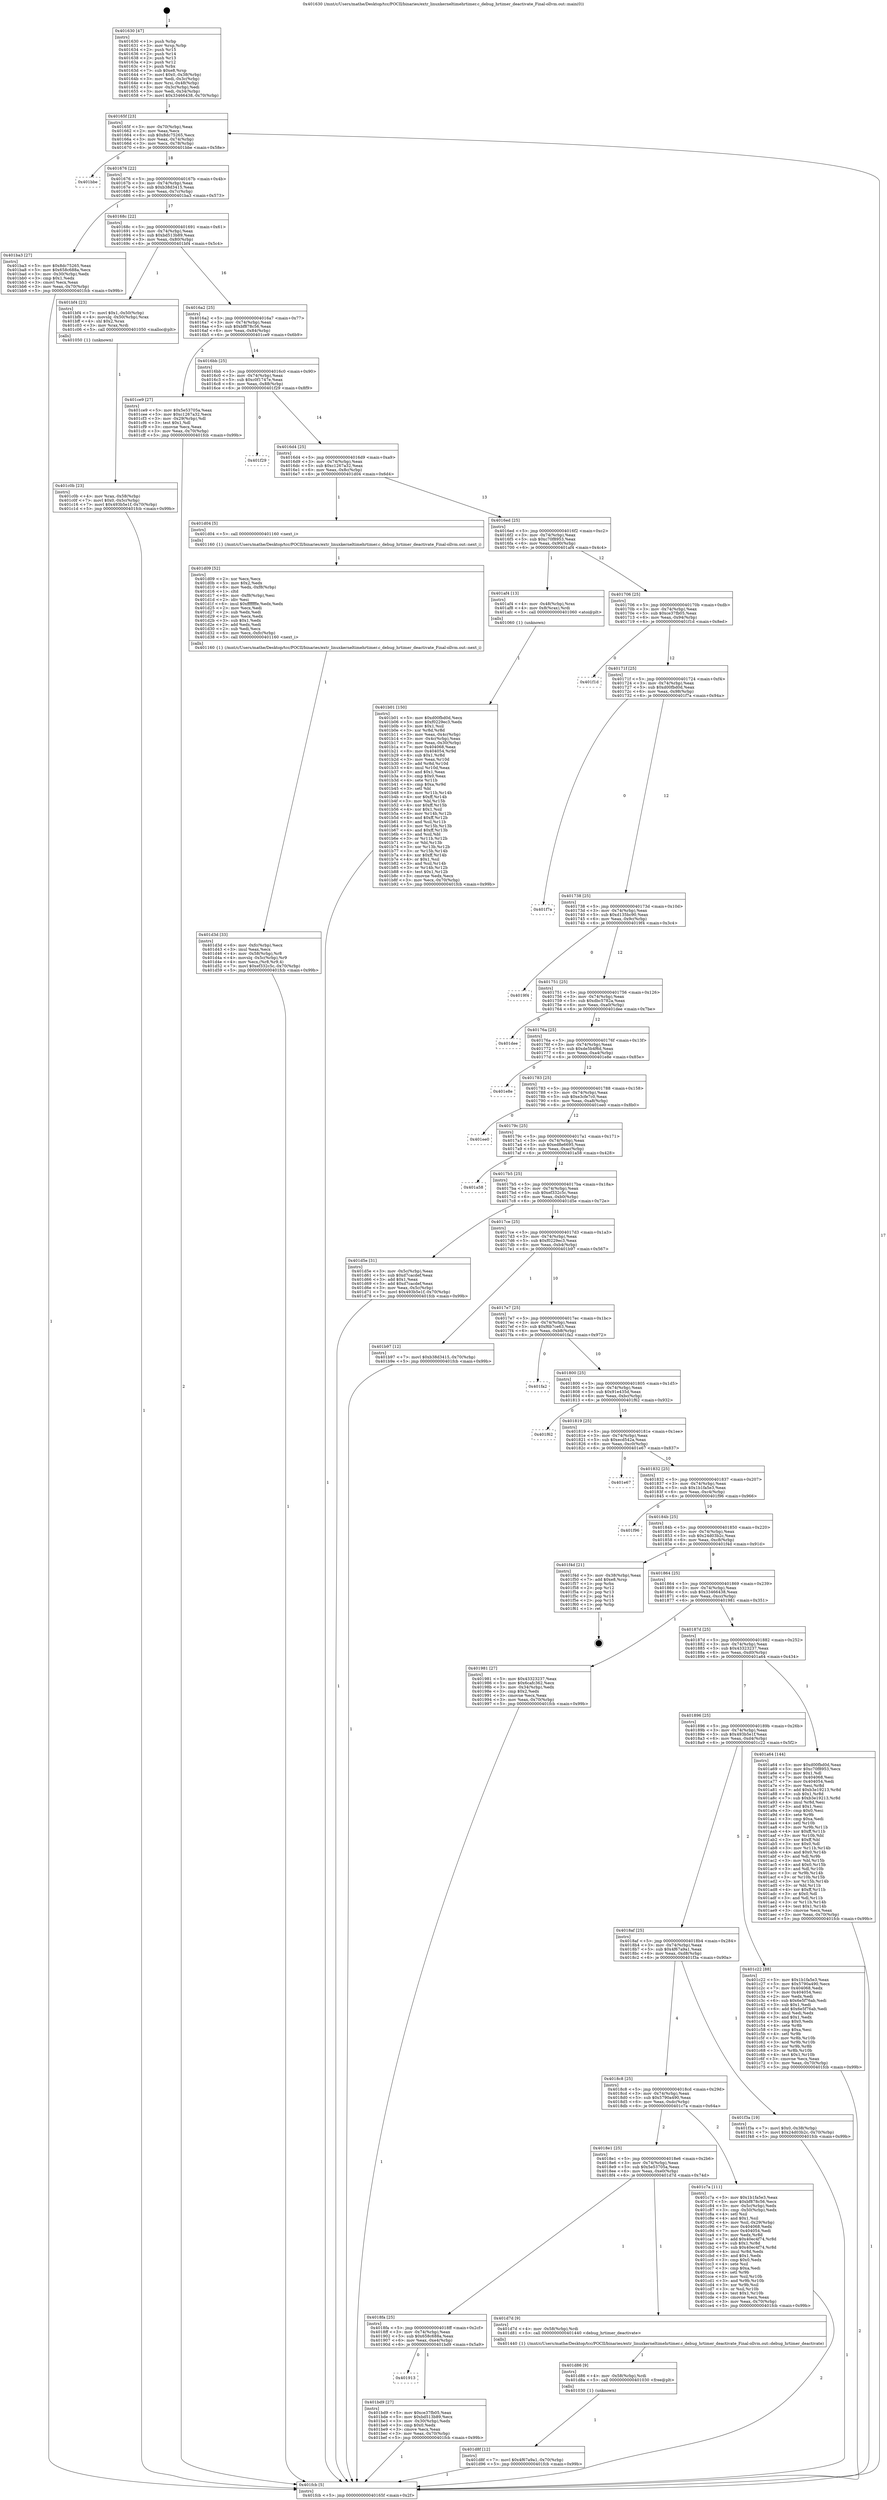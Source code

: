 digraph "0x401630" {
  label = "0x401630 (/mnt/c/Users/mathe/Desktop/tcc/POCII/binaries/extr_linuxkerneltimehrtimer.c_debug_hrtimer_deactivate_Final-ollvm.out::main(0))"
  labelloc = "t"
  node[shape=record]

  Entry [label="",width=0.3,height=0.3,shape=circle,fillcolor=black,style=filled]
  "0x40165f" [label="{
     0x40165f [23]\l
     | [instrs]\l
     &nbsp;&nbsp;0x40165f \<+3\>: mov -0x70(%rbp),%eax\l
     &nbsp;&nbsp;0x401662 \<+2\>: mov %eax,%ecx\l
     &nbsp;&nbsp;0x401664 \<+6\>: sub $0x8dc75265,%ecx\l
     &nbsp;&nbsp;0x40166a \<+3\>: mov %eax,-0x74(%rbp)\l
     &nbsp;&nbsp;0x40166d \<+3\>: mov %ecx,-0x78(%rbp)\l
     &nbsp;&nbsp;0x401670 \<+6\>: je 0000000000401bbe \<main+0x58e\>\l
  }"]
  "0x401bbe" [label="{
     0x401bbe\l
  }", style=dashed]
  "0x401676" [label="{
     0x401676 [22]\l
     | [instrs]\l
     &nbsp;&nbsp;0x401676 \<+5\>: jmp 000000000040167b \<main+0x4b\>\l
     &nbsp;&nbsp;0x40167b \<+3\>: mov -0x74(%rbp),%eax\l
     &nbsp;&nbsp;0x40167e \<+5\>: sub $0xb38d3415,%eax\l
     &nbsp;&nbsp;0x401683 \<+3\>: mov %eax,-0x7c(%rbp)\l
     &nbsp;&nbsp;0x401686 \<+6\>: je 0000000000401ba3 \<main+0x573\>\l
  }"]
  Exit [label="",width=0.3,height=0.3,shape=circle,fillcolor=black,style=filled,peripheries=2]
  "0x401ba3" [label="{
     0x401ba3 [27]\l
     | [instrs]\l
     &nbsp;&nbsp;0x401ba3 \<+5\>: mov $0x8dc75265,%eax\l
     &nbsp;&nbsp;0x401ba8 \<+5\>: mov $0x658c688a,%ecx\l
     &nbsp;&nbsp;0x401bad \<+3\>: mov -0x30(%rbp),%edx\l
     &nbsp;&nbsp;0x401bb0 \<+3\>: cmp $0x1,%edx\l
     &nbsp;&nbsp;0x401bb3 \<+3\>: cmovl %ecx,%eax\l
     &nbsp;&nbsp;0x401bb6 \<+3\>: mov %eax,-0x70(%rbp)\l
     &nbsp;&nbsp;0x401bb9 \<+5\>: jmp 0000000000401fcb \<main+0x99b\>\l
  }"]
  "0x40168c" [label="{
     0x40168c [22]\l
     | [instrs]\l
     &nbsp;&nbsp;0x40168c \<+5\>: jmp 0000000000401691 \<main+0x61\>\l
     &nbsp;&nbsp;0x401691 \<+3\>: mov -0x74(%rbp),%eax\l
     &nbsp;&nbsp;0x401694 \<+5\>: sub $0xbd513b89,%eax\l
     &nbsp;&nbsp;0x401699 \<+3\>: mov %eax,-0x80(%rbp)\l
     &nbsp;&nbsp;0x40169c \<+6\>: je 0000000000401bf4 \<main+0x5c4\>\l
  }"]
  "0x401d8f" [label="{
     0x401d8f [12]\l
     | [instrs]\l
     &nbsp;&nbsp;0x401d8f \<+7\>: movl $0x4f67a9a1,-0x70(%rbp)\l
     &nbsp;&nbsp;0x401d96 \<+5\>: jmp 0000000000401fcb \<main+0x99b\>\l
  }"]
  "0x401bf4" [label="{
     0x401bf4 [23]\l
     | [instrs]\l
     &nbsp;&nbsp;0x401bf4 \<+7\>: movl $0x1,-0x50(%rbp)\l
     &nbsp;&nbsp;0x401bfb \<+4\>: movslq -0x50(%rbp),%rax\l
     &nbsp;&nbsp;0x401bff \<+4\>: shl $0x2,%rax\l
     &nbsp;&nbsp;0x401c03 \<+3\>: mov %rax,%rdi\l
     &nbsp;&nbsp;0x401c06 \<+5\>: call 0000000000401050 \<malloc@plt\>\l
     | [calls]\l
     &nbsp;&nbsp;0x401050 \{1\} (unknown)\l
  }"]
  "0x4016a2" [label="{
     0x4016a2 [25]\l
     | [instrs]\l
     &nbsp;&nbsp;0x4016a2 \<+5\>: jmp 00000000004016a7 \<main+0x77\>\l
     &nbsp;&nbsp;0x4016a7 \<+3\>: mov -0x74(%rbp),%eax\l
     &nbsp;&nbsp;0x4016aa \<+5\>: sub $0xbf878c56,%eax\l
     &nbsp;&nbsp;0x4016af \<+6\>: mov %eax,-0x84(%rbp)\l
     &nbsp;&nbsp;0x4016b5 \<+6\>: je 0000000000401ce9 \<main+0x6b9\>\l
  }"]
  "0x401d86" [label="{
     0x401d86 [9]\l
     | [instrs]\l
     &nbsp;&nbsp;0x401d86 \<+4\>: mov -0x58(%rbp),%rdi\l
     &nbsp;&nbsp;0x401d8a \<+5\>: call 0000000000401030 \<free@plt\>\l
     | [calls]\l
     &nbsp;&nbsp;0x401030 \{1\} (unknown)\l
  }"]
  "0x401ce9" [label="{
     0x401ce9 [27]\l
     | [instrs]\l
     &nbsp;&nbsp;0x401ce9 \<+5\>: mov $0x5e53705a,%eax\l
     &nbsp;&nbsp;0x401cee \<+5\>: mov $0xc1267a32,%ecx\l
     &nbsp;&nbsp;0x401cf3 \<+3\>: mov -0x29(%rbp),%dl\l
     &nbsp;&nbsp;0x401cf6 \<+3\>: test $0x1,%dl\l
     &nbsp;&nbsp;0x401cf9 \<+3\>: cmovne %ecx,%eax\l
     &nbsp;&nbsp;0x401cfc \<+3\>: mov %eax,-0x70(%rbp)\l
     &nbsp;&nbsp;0x401cff \<+5\>: jmp 0000000000401fcb \<main+0x99b\>\l
  }"]
  "0x4016bb" [label="{
     0x4016bb [25]\l
     | [instrs]\l
     &nbsp;&nbsp;0x4016bb \<+5\>: jmp 00000000004016c0 \<main+0x90\>\l
     &nbsp;&nbsp;0x4016c0 \<+3\>: mov -0x74(%rbp),%eax\l
     &nbsp;&nbsp;0x4016c3 \<+5\>: sub $0xc0f1747e,%eax\l
     &nbsp;&nbsp;0x4016c8 \<+6\>: mov %eax,-0x88(%rbp)\l
     &nbsp;&nbsp;0x4016ce \<+6\>: je 0000000000401f29 \<main+0x8f9\>\l
  }"]
  "0x401d3d" [label="{
     0x401d3d [33]\l
     | [instrs]\l
     &nbsp;&nbsp;0x401d3d \<+6\>: mov -0xfc(%rbp),%ecx\l
     &nbsp;&nbsp;0x401d43 \<+3\>: imul %eax,%ecx\l
     &nbsp;&nbsp;0x401d46 \<+4\>: mov -0x58(%rbp),%r8\l
     &nbsp;&nbsp;0x401d4a \<+4\>: movslq -0x5c(%rbp),%r9\l
     &nbsp;&nbsp;0x401d4e \<+4\>: mov %ecx,(%r8,%r9,4)\l
     &nbsp;&nbsp;0x401d52 \<+7\>: movl $0xef332c5c,-0x70(%rbp)\l
     &nbsp;&nbsp;0x401d59 \<+5\>: jmp 0000000000401fcb \<main+0x99b\>\l
  }"]
  "0x401f29" [label="{
     0x401f29\l
  }", style=dashed]
  "0x4016d4" [label="{
     0x4016d4 [25]\l
     | [instrs]\l
     &nbsp;&nbsp;0x4016d4 \<+5\>: jmp 00000000004016d9 \<main+0xa9\>\l
     &nbsp;&nbsp;0x4016d9 \<+3\>: mov -0x74(%rbp),%eax\l
     &nbsp;&nbsp;0x4016dc \<+5\>: sub $0xc1267a32,%eax\l
     &nbsp;&nbsp;0x4016e1 \<+6\>: mov %eax,-0x8c(%rbp)\l
     &nbsp;&nbsp;0x4016e7 \<+6\>: je 0000000000401d04 \<main+0x6d4\>\l
  }"]
  "0x401d09" [label="{
     0x401d09 [52]\l
     | [instrs]\l
     &nbsp;&nbsp;0x401d09 \<+2\>: xor %ecx,%ecx\l
     &nbsp;&nbsp;0x401d0b \<+5\>: mov $0x2,%edx\l
     &nbsp;&nbsp;0x401d10 \<+6\>: mov %edx,-0xf8(%rbp)\l
     &nbsp;&nbsp;0x401d16 \<+1\>: cltd\l
     &nbsp;&nbsp;0x401d17 \<+6\>: mov -0xf8(%rbp),%esi\l
     &nbsp;&nbsp;0x401d1d \<+2\>: idiv %esi\l
     &nbsp;&nbsp;0x401d1f \<+6\>: imul $0xfffffffe,%edx,%edx\l
     &nbsp;&nbsp;0x401d25 \<+2\>: mov %ecx,%edi\l
     &nbsp;&nbsp;0x401d27 \<+2\>: sub %edx,%edi\l
     &nbsp;&nbsp;0x401d29 \<+2\>: mov %ecx,%edx\l
     &nbsp;&nbsp;0x401d2b \<+3\>: sub $0x1,%edx\l
     &nbsp;&nbsp;0x401d2e \<+2\>: add %edx,%edi\l
     &nbsp;&nbsp;0x401d30 \<+2\>: sub %edi,%ecx\l
     &nbsp;&nbsp;0x401d32 \<+6\>: mov %ecx,-0xfc(%rbp)\l
     &nbsp;&nbsp;0x401d38 \<+5\>: call 0000000000401160 \<next_i\>\l
     | [calls]\l
     &nbsp;&nbsp;0x401160 \{1\} (/mnt/c/Users/mathe/Desktop/tcc/POCII/binaries/extr_linuxkerneltimehrtimer.c_debug_hrtimer_deactivate_Final-ollvm.out::next_i)\l
  }"]
  "0x401d04" [label="{
     0x401d04 [5]\l
     | [instrs]\l
     &nbsp;&nbsp;0x401d04 \<+5\>: call 0000000000401160 \<next_i\>\l
     | [calls]\l
     &nbsp;&nbsp;0x401160 \{1\} (/mnt/c/Users/mathe/Desktop/tcc/POCII/binaries/extr_linuxkerneltimehrtimer.c_debug_hrtimer_deactivate_Final-ollvm.out::next_i)\l
  }"]
  "0x4016ed" [label="{
     0x4016ed [25]\l
     | [instrs]\l
     &nbsp;&nbsp;0x4016ed \<+5\>: jmp 00000000004016f2 \<main+0xc2\>\l
     &nbsp;&nbsp;0x4016f2 \<+3\>: mov -0x74(%rbp),%eax\l
     &nbsp;&nbsp;0x4016f5 \<+5\>: sub $0xc70f8953,%eax\l
     &nbsp;&nbsp;0x4016fa \<+6\>: mov %eax,-0x90(%rbp)\l
     &nbsp;&nbsp;0x401700 \<+6\>: je 0000000000401af4 \<main+0x4c4\>\l
  }"]
  "0x401c0b" [label="{
     0x401c0b [23]\l
     | [instrs]\l
     &nbsp;&nbsp;0x401c0b \<+4\>: mov %rax,-0x58(%rbp)\l
     &nbsp;&nbsp;0x401c0f \<+7\>: movl $0x0,-0x5c(%rbp)\l
     &nbsp;&nbsp;0x401c16 \<+7\>: movl $0x493b5e1f,-0x70(%rbp)\l
     &nbsp;&nbsp;0x401c1d \<+5\>: jmp 0000000000401fcb \<main+0x99b\>\l
  }"]
  "0x401af4" [label="{
     0x401af4 [13]\l
     | [instrs]\l
     &nbsp;&nbsp;0x401af4 \<+4\>: mov -0x48(%rbp),%rax\l
     &nbsp;&nbsp;0x401af8 \<+4\>: mov 0x8(%rax),%rdi\l
     &nbsp;&nbsp;0x401afc \<+5\>: call 0000000000401060 \<atoi@plt\>\l
     | [calls]\l
     &nbsp;&nbsp;0x401060 \{1\} (unknown)\l
  }"]
  "0x401706" [label="{
     0x401706 [25]\l
     | [instrs]\l
     &nbsp;&nbsp;0x401706 \<+5\>: jmp 000000000040170b \<main+0xdb\>\l
     &nbsp;&nbsp;0x40170b \<+3\>: mov -0x74(%rbp),%eax\l
     &nbsp;&nbsp;0x40170e \<+5\>: sub $0xce37fb05,%eax\l
     &nbsp;&nbsp;0x401713 \<+6\>: mov %eax,-0x94(%rbp)\l
     &nbsp;&nbsp;0x401719 \<+6\>: je 0000000000401f1d \<main+0x8ed\>\l
  }"]
  "0x401913" [label="{
     0x401913\l
  }", style=dashed]
  "0x401f1d" [label="{
     0x401f1d\l
  }", style=dashed]
  "0x40171f" [label="{
     0x40171f [25]\l
     | [instrs]\l
     &nbsp;&nbsp;0x40171f \<+5\>: jmp 0000000000401724 \<main+0xf4\>\l
     &nbsp;&nbsp;0x401724 \<+3\>: mov -0x74(%rbp),%eax\l
     &nbsp;&nbsp;0x401727 \<+5\>: sub $0xd00fbd0d,%eax\l
     &nbsp;&nbsp;0x40172c \<+6\>: mov %eax,-0x98(%rbp)\l
     &nbsp;&nbsp;0x401732 \<+6\>: je 0000000000401f7a \<main+0x94a\>\l
  }"]
  "0x401bd9" [label="{
     0x401bd9 [27]\l
     | [instrs]\l
     &nbsp;&nbsp;0x401bd9 \<+5\>: mov $0xce37fb05,%eax\l
     &nbsp;&nbsp;0x401bde \<+5\>: mov $0xbd513b89,%ecx\l
     &nbsp;&nbsp;0x401be3 \<+3\>: mov -0x30(%rbp),%edx\l
     &nbsp;&nbsp;0x401be6 \<+3\>: cmp $0x0,%edx\l
     &nbsp;&nbsp;0x401be9 \<+3\>: cmove %ecx,%eax\l
     &nbsp;&nbsp;0x401bec \<+3\>: mov %eax,-0x70(%rbp)\l
     &nbsp;&nbsp;0x401bef \<+5\>: jmp 0000000000401fcb \<main+0x99b\>\l
  }"]
  "0x401f7a" [label="{
     0x401f7a\l
  }", style=dashed]
  "0x401738" [label="{
     0x401738 [25]\l
     | [instrs]\l
     &nbsp;&nbsp;0x401738 \<+5\>: jmp 000000000040173d \<main+0x10d\>\l
     &nbsp;&nbsp;0x40173d \<+3\>: mov -0x74(%rbp),%eax\l
     &nbsp;&nbsp;0x401740 \<+5\>: sub $0xd135bc90,%eax\l
     &nbsp;&nbsp;0x401745 \<+6\>: mov %eax,-0x9c(%rbp)\l
     &nbsp;&nbsp;0x40174b \<+6\>: je 00000000004019f4 \<main+0x3c4\>\l
  }"]
  "0x4018fa" [label="{
     0x4018fa [25]\l
     | [instrs]\l
     &nbsp;&nbsp;0x4018fa \<+5\>: jmp 00000000004018ff \<main+0x2cf\>\l
     &nbsp;&nbsp;0x4018ff \<+3\>: mov -0x74(%rbp),%eax\l
     &nbsp;&nbsp;0x401902 \<+5\>: sub $0x658c688a,%eax\l
     &nbsp;&nbsp;0x401907 \<+6\>: mov %eax,-0xe4(%rbp)\l
     &nbsp;&nbsp;0x40190d \<+6\>: je 0000000000401bd9 \<main+0x5a9\>\l
  }"]
  "0x4019f4" [label="{
     0x4019f4\l
  }", style=dashed]
  "0x401751" [label="{
     0x401751 [25]\l
     | [instrs]\l
     &nbsp;&nbsp;0x401751 \<+5\>: jmp 0000000000401756 \<main+0x126\>\l
     &nbsp;&nbsp;0x401756 \<+3\>: mov -0x74(%rbp),%eax\l
     &nbsp;&nbsp;0x401759 \<+5\>: sub $0xdbc5782a,%eax\l
     &nbsp;&nbsp;0x40175e \<+6\>: mov %eax,-0xa0(%rbp)\l
     &nbsp;&nbsp;0x401764 \<+6\>: je 0000000000401dee \<main+0x7be\>\l
  }"]
  "0x401d7d" [label="{
     0x401d7d [9]\l
     | [instrs]\l
     &nbsp;&nbsp;0x401d7d \<+4\>: mov -0x58(%rbp),%rdi\l
     &nbsp;&nbsp;0x401d81 \<+5\>: call 0000000000401440 \<debug_hrtimer_deactivate\>\l
     | [calls]\l
     &nbsp;&nbsp;0x401440 \{1\} (/mnt/c/Users/mathe/Desktop/tcc/POCII/binaries/extr_linuxkerneltimehrtimer.c_debug_hrtimer_deactivate_Final-ollvm.out::debug_hrtimer_deactivate)\l
  }"]
  "0x401dee" [label="{
     0x401dee\l
  }", style=dashed]
  "0x40176a" [label="{
     0x40176a [25]\l
     | [instrs]\l
     &nbsp;&nbsp;0x40176a \<+5\>: jmp 000000000040176f \<main+0x13f\>\l
     &nbsp;&nbsp;0x40176f \<+3\>: mov -0x74(%rbp),%eax\l
     &nbsp;&nbsp;0x401772 \<+5\>: sub $0xde5b4f6d,%eax\l
     &nbsp;&nbsp;0x401777 \<+6\>: mov %eax,-0xa4(%rbp)\l
     &nbsp;&nbsp;0x40177d \<+6\>: je 0000000000401e8e \<main+0x85e\>\l
  }"]
  "0x4018e1" [label="{
     0x4018e1 [25]\l
     | [instrs]\l
     &nbsp;&nbsp;0x4018e1 \<+5\>: jmp 00000000004018e6 \<main+0x2b6\>\l
     &nbsp;&nbsp;0x4018e6 \<+3\>: mov -0x74(%rbp),%eax\l
     &nbsp;&nbsp;0x4018e9 \<+5\>: sub $0x5e53705a,%eax\l
     &nbsp;&nbsp;0x4018ee \<+6\>: mov %eax,-0xe0(%rbp)\l
     &nbsp;&nbsp;0x4018f4 \<+6\>: je 0000000000401d7d \<main+0x74d\>\l
  }"]
  "0x401e8e" [label="{
     0x401e8e\l
  }", style=dashed]
  "0x401783" [label="{
     0x401783 [25]\l
     | [instrs]\l
     &nbsp;&nbsp;0x401783 \<+5\>: jmp 0000000000401788 \<main+0x158\>\l
     &nbsp;&nbsp;0x401788 \<+3\>: mov -0x74(%rbp),%eax\l
     &nbsp;&nbsp;0x40178b \<+5\>: sub $0xe3cfe7c0,%eax\l
     &nbsp;&nbsp;0x401790 \<+6\>: mov %eax,-0xa8(%rbp)\l
     &nbsp;&nbsp;0x401796 \<+6\>: je 0000000000401ee0 \<main+0x8b0\>\l
  }"]
  "0x401c7a" [label="{
     0x401c7a [111]\l
     | [instrs]\l
     &nbsp;&nbsp;0x401c7a \<+5\>: mov $0x1b1fa5e3,%eax\l
     &nbsp;&nbsp;0x401c7f \<+5\>: mov $0xbf878c56,%ecx\l
     &nbsp;&nbsp;0x401c84 \<+3\>: mov -0x5c(%rbp),%edx\l
     &nbsp;&nbsp;0x401c87 \<+3\>: cmp -0x50(%rbp),%edx\l
     &nbsp;&nbsp;0x401c8a \<+4\>: setl %sil\l
     &nbsp;&nbsp;0x401c8e \<+4\>: and $0x1,%sil\l
     &nbsp;&nbsp;0x401c92 \<+4\>: mov %sil,-0x29(%rbp)\l
     &nbsp;&nbsp;0x401c96 \<+7\>: mov 0x404068,%edx\l
     &nbsp;&nbsp;0x401c9d \<+7\>: mov 0x404054,%edi\l
     &nbsp;&nbsp;0x401ca4 \<+3\>: mov %edx,%r8d\l
     &nbsp;&nbsp;0x401ca7 \<+7\>: add $0x40ec4f74,%r8d\l
     &nbsp;&nbsp;0x401cae \<+4\>: sub $0x1,%r8d\l
     &nbsp;&nbsp;0x401cb2 \<+7\>: sub $0x40ec4f74,%r8d\l
     &nbsp;&nbsp;0x401cb9 \<+4\>: imul %r8d,%edx\l
     &nbsp;&nbsp;0x401cbd \<+3\>: and $0x1,%edx\l
     &nbsp;&nbsp;0x401cc0 \<+3\>: cmp $0x0,%edx\l
     &nbsp;&nbsp;0x401cc3 \<+4\>: sete %sil\l
     &nbsp;&nbsp;0x401cc7 \<+3\>: cmp $0xa,%edi\l
     &nbsp;&nbsp;0x401cca \<+4\>: setl %r9b\l
     &nbsp;&nbsp;0x401cce \<+3\>: mov %sil,%r10b\l
     &nbsp;&nbsp;0x401cd1 \<+3\>: and %r9b,%r10b\l
     &nbsp;&nbsp;0x401cd4 \<+3\>: xor %r9b,%sil\l
     &nbsp;&nbsp;0x401cd7 \<+3\>: or %sil,%r10b\l
     &nbsp;&nbsp;0x401cda \<+4\>: test $0x1,%r10b\l
     &nbsp;&nbsp;0x401cde \<+3\>: cmovne %ecx,%eax\l
     &nbsp;&nbsp;0x401ce1 \<+3\>: mov %eax,-0x70(%rbp)\l
     &nbsp;&nbsp;0x401ce4 \<+5\>: jmp 0000000000401fcb \<main+0x99b\>\l
  }"]
  "0x401ee0" [label="{
     0x401ee0\l
  }", style=dashed]
  "0x40179c" [label="{
     0x40179c [25]\l
     | [instrs]\l
     &nbsp;&nbsp;0x40179c \<+5\>: jmp 00000000004017a1 \<main+0x171\>\l
     &nbsp;&nbsp;0x4017a1 \<+3\>: mov -0x74(%rbp),%eax\l
     &nbsp;&nbsp;0x4017a4 \<+5\>: sub $0xed8e6695,%eax\l
     &nbsp;&nbsp;0x4017a9 \<+6\>: mov %eax,-0xac(%rbp)\l
     &nbsp;&nbsp;0x4017af \<+6\>: je 0000000000401a58 \<main+0x428\>\l
  }"]
  "0x4018c8" [label="{
     0x4018c8 [25]\l
     | [instrs]\l
     &nbsp;&nbsp;0x4018c8 \<+5\>: jmp 00000000004018cd \<main+0x29d\>\l
     &nbsp;&nbsp;0x4018cd \<+3\>: mov -0x74(%rbp),%eax\l
     &nbsp;&nbsp;0x4018d0 \<+5\>: sub $0x5790a490,%eax\l
     &nbsp;&nbsp;0x4018d5 \<+6\>: mov %eax,-0xdc(%rbp)\l
     &nbsp;&nbsp;0x4018db \<+6\>: je 0000000000401c7a \<main+0x64a\>\l
  }"]
  "0x401a58" [label="{
     0x401a58\l
  }", style=dashed]
  "0x4017b5" [label="{
     0x4017b5 [25]\l
     | [instrs]\l
     &nbsp;&nbsp;0x4017b5 \<+5\>: jmp 00000000004017ba \<main+0x18a\>\l
     &nbsp;&nbsp;0x4017ba \<+3\>: mov -0x74(%rbp),%eax\l
     &nbsp;&nbsp;0x4017bd \<+5\>: sub $0xef332c5c,%eax\l
     &nbsp;&nbsp;0x4017c2 \<+6\>: mov %eax,-0xb0(%rbp)\l
     &nbsp;&nbsp;0x4017c8 \<+6\>: je 0000000000401d5e \<main+0x72e\>\l
  }"]
  "0x401f3a" [label="{
     0x401f3a [19]\l
     | [instrs]\l
     &nbsp;&nbsp;0x401f3a \<+7\>: movl $0x0,-0x38(%rbp)\l
     &nbsp;&nbsp;0x401f41 \<+7\>: movl $0x24d03b2c,-0x70(%rbp)\l
     &nbsp;&nbsp;0x401f48 \<+5\>: jmp 0000000000401fcb \<main+0x99b\>\l
  }"]
  "0x401d5e" [label="{
     0x401d5e [31]\l
     | [instrs]\l
     &nbsp;&nbsp;0x401d5e \<+3\>: mov -0x5c(%rbp),%eax\l
     &nbsp;&nbsp;0x401d61 \<+5\>: sub $0xd7cacdef,%eax\l
     &nbsp;&nbsp;0x401d66 \<+3\>: add $0x1,%eax\l
     &nbsp;&nbsp;0x401d69 \<+5\>: add $0xd7cacdef,%eax\l
     &nbsp;&nbsp;0x401d6e \<+3\>: mov %eax,-0x5c(%rbp)\l
     &nbsp;&nbsp;0x401d71 \<+7\>: movl $0x493b5e1f,-0x70(%rbp)\l
     &nbsp;&nbsp;0x401d78 \<+5\>: jmp 0000000000401fcb \<main+0x99b\>\l
  }"]
  "0x4017ce" [label="{
     0x4017ce [25]\l
     | [instrs]\l
     &nbsp;&nbsp;0x4017ce \<+5\>: jmp 00000000004017d3 \<main+0x1a3\>\l
     &nbsp;&nbsp;0x4017d3 \<+3\>: mov -0x74(%rbp),%eax\l
     &nbsp;&nbsp;0x4017d6 \<+5\>: sub $0xf0229ec3,%eax\l
     &nbsp;&nbsp;0x4017db \<+6\>: mov %eax,-0xb4(%rbp)\l
     &nbsp;&nbsp;0x4017e1 \<+6\>: je 0000000000401b97 \<main+0x567\>\l
  }"]
  "0x4018af" [label="{
     0x4018af [25]\l
     | [instrs]\l
     &nbsp;&nbsp;0x4018af \<+5\>: jmp 00000000004018b4 \<main+0x284\>\l
     &nbsp;&nbsp;0x4018b4 \<+3\>: mov -0x74(%rbp),%eax\l
     &nbsp;&nbsp;0x4018b7 \<+5\>: sub $0x4f67a9a1,%eax\l
     &nbsp;&nbsp;0x4018bc \<+6\>: mov %eax,-0xd8(%rbp)\l
     &nbsp;&nbsp;0x4018c2 \<+6\>: je 0000000000401f3a \<main+0x90a\>\l
  }"]
  "0x401b97" [label="{
     0x401b97 [12]\l
     | [instrs]\l
     &nbsp;&nbsp;0x401b97 \<+7\>: movl $0xb38d3415,-0x70(%rbp)\l
     &nbsp;&nbsp;0x401b9e \<+5\>: jmp 0000000000401fcb \<main+0x99b\>\l
  }"]
  "0x4017e7" [label="{
     0x4017e7 [25]\l
     | [instrs]\l
     &nbsp;&nbsp;0x4017e7 \<+5\>: jmp 00000000004017ec \<main+0x1bc\>\l
     &nbsp;&nbsp;0x4017ec \<+3\>: mov -0x74(%rbp),%eax\l
     &nbsp;&nbsp;0x4017ef \<+5\>: sub $0xf6b7ce63,%eax\l
     &nbsp;&nbsp;0x4017f4 \<+6\>: mov %eax,-0xb8(%rbp)\l
     &nbsp;&nbsp;0x4017fa \<+6\>: je 0000000000401fa2 \<main+0x972\>\l
  }"]
  "0x401c22" [label="{
     0x401c22 [88]\l
     | [instrs]\l
     &nbsp;&nbsp;0x401c22 \<+5\>: mov $0x1b1fa5e3,%eax\l
     &nbsp;&nbsp;0x401c27 \<+5\>: mov $0x5790a490,%ecx\l
     &nbsp;&nbsp;0x401c2c \<+7\>: mov 0x404068,%edx\l
     &nbsp;&nbsp;0x401c33 \<+7\>: mov 0x404054,%esi\l
     &nbsp;&nbsp;0x401c3a \<+2\>: mov %edx,%edi\l
     &nbsp;&nbsp;0x401c3c \<+6\>: sub $0x6e5f76ab,%edi\l
     &nbsp;&nbsp;0x401c42 \<+3\>: sub $0x1,%edi\l
     &nbsp;&nbsp;0x401c45 \<+6\>: add $0x6e5f76ab,%edi\l
     &nbsp;&nbsp;0x401c4b \<+3\>: imul %edi,%edx\l
     &nbsp;&nbsp;0x401c4e \<+3\>: and $0x1,%edx\l
     &nbsp;&nbsp;0x401c51 \<+3\>: cmp $0x0,%edx\l
     &nbsp;&nbsp;0x401c54 \<+4\>: sete %r8b\l
     &nbsp;&nbsp;0x401c58 \<+3\>: cmp $0xa,%esi\l
     &nbsp;&nbsp;0x401c5b \<+4\>: setl %r9b\l
     &nbsp;&nbsp;0x401c5f \<+3\>: mov %r8b,%r10b\l
     &nbsp;&nbsp;0x401c62 \<+3\>: and %r9b,%r10b\l
     &nbsp;&nbsp;0x401c65 \<+3\>: xor %r9b,%r8b\l
     &nbsp;&nbsp;0x401c68 \<+3\>: or %r8b,%r10b\l
     &nbsp;&nbsp;0x401c6b \<+4\>: test $0x1,%r10b\l
     &nbsp;&nbsp;0x401c6f \<+3\>: cmovne %ecx,%eax\l
     &nbsp;&nbsp;0x401c72 \<+3\>: mov %eax,-0x70(%rbp)\l
     &nbsp;&nbsp;0x401c75 \<+5\>: jmp 0000000000401fcb \<main+0x99b\>\l
  }"]
  "0x401fa2" [label="{
     0x401fa2\l
  }", style=dashed]
  "0x401800" [label="{
     0x401800 [25]\l
     | [instrs]\l
     &nbsp;&nbsp;0x401800 \<+5\>: jmp 0000000000401805 \<main+0x1d5\>\l
     &nbsp;&nbsp;0x401805 \<+3\>: mov -0x74(%rbp),%eax\l
     &nbsp;&nbsp;0x401808 \<+5\>: sub $0x91e435d,%eax\l
     &nbsp;&nbsp;0x40180d \<+6\>: mov %eax,-0xbc(%rbp)\l
     &nbsp;&nbsp;0x401813 \<+6\>: je 0000000000401f62 \<main+0x932\>\l
  }"]
  "0x401b01" [label="{
     0x401b01 [150]\l
     | [instrs]\l
     &nbsp;&nbsp;0x401b01 \<+5\>: mov $0xd00fbd0d,%ecx\l
     &nbsp;&nbsp;0x401b06 \<+5\>: mov $0xf0229ec3,%edx\l
     &nbsp;&nbsp;0x401b0b \<+3\>: mov $0x1,%sil\l
     &nbsp;&nbsp;0x401b0e \<+3\>: xor %r8d,%r8d\l
     &nbsp;&nbsp;0x401b11 \<+3\>: mov %eax,-0x4c(%rbp)\l
     &nbsp;&nbsp;0x401b14 \<+3\>: mov -0x4c(%rbp),%eax\l
     &nbsp;&nbsp;0x401b17 \<+3\>: mov %eax,-0x30(%rbp)\l
     &nbsp;&nbsp;0x401b1a \<+7\>: mov 0x404068,%eax\l
     &nbsp;&nbsp;0x401b21 \<+8\>: mov 0x404054,%r9d\l
     &nbsp;&nbsp;0x401b29 \<+4\>: sub $0x1,%r8d\l
     &nbsp;&nbsp;0x401b2d \<+3\>: mov %eax,%r10d\l
     &nbsp;&nbsp;0x401b30 \<+3\>: add %r8d,%r10d\l
     &nbsp;&nbsp;0x401b33 \<+4\>: imul %r10d,%eax\l
     &nbsp;&nbsp;0x401b37 \<+3\>: and $0x1,%eax\l
     &nbsp;&nbsp;0x401b3a \<+3\>: cmp $0x0,%eax\l
     &nbsp;&nbsp;0x401b3d \<+4\>: sete %r11b\l
     &nbsp;&nbsp;0x401b41 \<+4\>: cmp $0xa,%r9d\l
     &nbsp;&nbsp;0x401b45 \<+3\>: setl %bl\l
     &nbsp;&nbsp;0x401b48 \<+3\>: mov %r11b,%r14b\l
     &nbsp;&nbsp;0x401b4b \<+4\>: xor $0xff,%r14b\l
     &nbsp;&nbsp;0x401b4f \<+3\>: mov %bl,%r15b\l
     &nbsp;&nbsp;0x401b52 \<+4\>: xor $0xff,%r15b\l
     &nbsp;&nbsp;0x401b56 \<+4\>: xor $0x1,%sil\l
     &nbsp;&nbsp;0x401b5a \<+3\>: mov %r14b,%r12b\l
     &nbsp;&nbsp;0x401b5d \<+4\>: and $0xff,%r12b\l
     &nbsp;&nbsp;0x401b61 \<+3\>: and %sil,%r11b\l
     &nbsp;&nbsp;0x401b64 \<+3\>: mov %r15b,%r13b\l
     &nbsp;&nbsp;0x401b67 \<+4\>: and $0xff,%r13b\l
     &nbsp;&nbsp;0x401b6b \<+3\>: and %sil,%bl\l
     &nbsp;&nbsp;0x401b6e \<+3\>: or %r11b,%r12b\l
     &nbsp;&nbsp;0x401b71 \<+3\>: or %bl,%r13b\l
     &nbsp;&nbsp;0x401b74 \<+3\>: xor %r13b,%r12b\l
     &nbsp;&nbsp;0x401b77 \<+3\>: or %r15b,%r14b\l
     &nbsp;&nbsp;0x401b7a \<+4\>: xor $0xff,%r14b\l
     &nbsp;&nbsp;0x401b7e \<+4\>: or $0x1,%sil\l
     &nbsp;&nbsp;0x401b82 \<+3\>: and %sil,%r14b\l
     &nbsp;&nbsp;0x401b85 \<+3\>: or %r14b,%r12b\l
     &nbsp;&nbsp;0x401b88 \<+4\>: test $0x1,%r12b\l
     &nbsp;&nbsp;0x401b8c \<+3\>: cmovne %edx,%ecx\l
     &nbsp;&nbsp;0x401b8f \<+3\>: mov %ecx,-0x70(%rbp)\l
     &nbsp;&nbsp;0x401b92 \<+5\>: jmp 0000000000401fcb \<main+0x99b\>\l
  }"]
  "0x401f62" [label="{
     0x401f62\l
  }", style=dashed]
  "0x401819" [label="{
     0x401819 [25]\l
     | [instrs]\l
     &nbsp;&nbsp;0x401819 \<+5\>: jmp 000000000040181e \<main+0x1ee\>\l
     &nbsp;&nbsp;0x40181e \<+3\>: mov -0x74(%rbp),%eax\l
     &nbsp;&nbsp;0x401821 \<+5\>: sub $0xecd542a,%eax\l
     &nbsp;&nbsp;0x401826 \<+6\>: mov %eax,-0xc0(%rbp)\l
     &nbsp;&nbsp;0x40182c \<+6\>: je 0000000000401e67 \<main+0x837\>\l
  }"]
  "0x401896" [label="{
     0x401896 [25]\l
     | [instrs]\l
     &nbsp;&nbsp;0x401896 \<+5\>: jmp 000000000040189b \<main+0x26b\>\l
     &nbsp;&nbsp;0x40189b \<+3\>: mov -0x74(%rbp),%eax\l
     &nbsp;&nbsp;0x40189e \<+5\>: sub $0x493b5e1f,%eax\l
     &nbsp;&nbsp;0x4018a3 \<+6\>: mov %eax,-0xd4(%rbp)\l
     &nbsp;&nbsp;0x4018a9 \<+6\>: je 0000000000401c22 \<main+0x5f2\>\l
  }"]
  "0x401e67" [label="{
     0x401e67\l
  }", style=dashed]
  "0x401832" [label="{
     0x401832 [25]\l
     | [instrs]\l
     &nbsp;&nbsp;0x401832 \<+5\>: jmp 0000000000401837 \<main+0x207\>\l
     &nbsp;&nbsp;0x401837 \<+3\>: mov -0x74(%rbp),%eax\l
     &nbsp;&nbsp;0x40183a \<+5\>: sub $0x1b1fa5e3,%eax\l
     &nbsp;&nbsp;0x40183f \<+6\>: mov %eax,-0xc4(%rbp)\l
     &nbsp;&nbsp;0x401845 \<+6\>: je 0000000000401f96 \<main+0x966\>\l
  }"]
  "0x401a64" [label="{
     0x401a64 [144]\l
     | [instrs]\l
     &nbsp;&nbsp;0x401a64 \<+5\>: mov $0xd00fbd0d,%eax\l
     &nbsp;&nbsp;0x401a69 \<+5\>: mov $0xc70f8953,%ecx\l
     &nbsp;&nbsp;0x401a6e \<+2\>: mov $0x1,%dl\l
     &nbsp;&nbsp;0x401a70 \<+7\>: mov 0x404068,%esi\l
     &nbsp;&nbsp;0x401a77 \<+7\>: mov 0x404054,%edi\l
     &nbsp;&nbsp;0x401a7e \<+3\>: mov %esi,%r8d\l
     &nbsp;&nbsp;0x401a81 \<+7\>: add $0xb3e19213,%r8d\l
     &nbsp;&nbsp;0x401a88 \<+4\>: sub $0x1,%r8d\l
     &nbsp;&nbsp;0x401a8c \<+7\>: sub $0xb3e19213,%r8d\l
     &nbsp;&nbsp;0x401a93 \<+4\>: imul %r8d,%esi\l
     &nbsp;&nbsp;0x401a97 \<+3\>: and $0x1,%esi\l
     &nbsp;&nbsp;0x401a9a \<+3\>: cmp $0x0,%esi\l
     &nbsp;&nbsp;0x401a9d \<+4\>: sete %r9b\l
     &nbsp;&nbsp;0x401aa1 \<+3\>: cmp $0xa,%edi\l
     &nbsp;&nbsp;0x401aa4 \<+4\>: setl %r10b\l
     &nbsp;&nbsp;0x401aa8 \<+3\>: mov %r9b,%r11b\l
     &nbsp;&nbsp;0x401aab \<+4\>: xor $0xff,%r11b\l
     &nbsp;&nbsp;0x401aaf \<+3\>: mov %r10b,%bl\l
     &nbsp;&nbsp;0x401ab2 \<+3\>: xor $0xff,%bl\l
     &nbsp;&nbsp;0x401ab5 \<+3\>: xor $0x0,%dl\l
     &nbsp;&nbsp;0x401ab8 \<+3\>: mov %r11b,%r14b\l
     &nbsp;&nbsp;0x401abb \<+4\>: and $0x0,%r14b\l
     &nbsp;&nbsp;0x401abf \<+3\>: and %dl,%r9b\l
     &nbsp;&nbsp;0x401ac2 \<+3\>: mov %bl,%r15b\l
     &nbsp;&nbsp;0x401ac5 \<+4\>: and $0x0,%r15b\l
     &nbsp;&nbsp;0x401ac9 \<+3\>: and %dl,%r10b\l
     &nbsp;&nbsp;0x401acc \<+3\>: or %r9b,%r14b\l
     &nbsp;&nbsp;0x401acf \<+3\>: or %r10b,%r15b\l
     &nbsp;&nbsp;0x401ad2 \<+3\>: xor %r15b,%r14b\l
     &nbsp;&nbsp;0x401ad5 \<+3\>: or %bl,%r11b\l
     &nbsp;&nbsp;0x401ad8 \<+4\>: xor $0xff,%r11b\l
     &nbsp;&nbsp;0x401adc \<+3\>: or $0x0,%dl\l
     &nbsp;&nbsp;0x401adf \<+3\>: and %dl,%r11b\l
     &nbsp;&nbsp;0x401ae2 \<+3\>: or %r11b,%r14b\l
     &nbsp;&nbsp;0x401ae5 \<+4\>: test $0x1,%r14b\l
     &nbsp;&nbsp;0x401ae9 \<+3\>: cmovne %ecx,%eax\l
     &nbsp;&nbsp;0x401aec \<+3\>: mov %eax,-0x70(%rbp)\l
     &nbsp;&nbsp;0x401aef \<+5\>: jmp 0000000000401fcb \<main+0x99b\>\l
  }"]
  "0x401f96" [label="{
     0x401f96\l
  }", style=dashed]
  "0x40184b" [label="{
     0x40184b [25]\l
     | [instrs]\l
     &nbsp;&nbsp;0x40184b \<+5\>: jmp 0000000000401850 \<main+0x220\>\l
     &nbsp;&nbsp;0x401850 \<+3\>: mov -0x74(%rbp),%eax\l
     &nbsp;&nbsp;0x401853 \<+5\>: sub $0x24d03b2c,%eax\l
     &nbsp;&nbsp;0x401858 \<+6\>: mov %eax,-0xc8(%rbp)\l
     &nbsp;&nbsp;0x40185e \<+6\>: je 0000000000401f4d \<main+0x91d\>\l
  }"]
  "0x401630" [label="{
     0x401630 [47]\l
     | [instrs]\l
     &nbsp;&nbsp;0x401630 \<+1\>: push %rbp\l
     &nbsp;&nbsp;0x401631 \<+3\>: mov %rsp,%rbp\l
     &nbsp;&nbsp;0x401634 \<+2\>: push %r15\l
     &nbsp;&nbsp;0x401636 \<+2\>: push %r14\l
     &nbsp;&nbsp;0x401638 \<+2\>: push %r13\l
     &nbsp;&nbsp;0x40163a \<+2\>: push %r12\l
     &nbsp;&nbsp;0x40163c \<+1\>: push %rbx\l
     &nbsp;&nbsp;0x40163d \<+7\>: sub $0xe8,%rsp\l
     &nbsp;&nbsp;0x401644 \<+7\>: movl $0x0,-0x38(%rbp)\l
     &nbsp;&nbsp;0x40164b \<+3\>: mov %edi,-0x3c(%rbp)\l
     &nbsp;&nbsp;0x40164e \<+4\>: mov %rsi,-0x48(%rbp)\l
     &nbsp;&nbsp;0x401652 \<+3\>: mov -0x3c(%rbp),%edi\l
     &nbsp;&nbsp;0x401655 \<+3\>: mov %edi,-0x34(%rbp)\l
     &nbsp;&nbsp;0x401658 \<+7\>: movl $0x33466438,-0x70(%rbp)\l
  }"]
  "0x401f4d" [label="{
     0x401f4d [21]\l
     | [instrs]\l
     &nbsp;&nbsp;0x401f4d \<+3\>: mov -0x38(%rbp),%eax\l
     &nbsp;&nbsp;0x401f50 \<+7\>: add $0xe8,%rsp\l
     &nbsp;&nbsp;0x401f57 \<+1\>: pop %rbx\l
     &nbsp;&nbsp;0x401f58 \<+2\>: pop %r12\l
     &nbsp;&nbsp;0x401f5a \<+2\>: pop %r13\l
     &nbsp;&nbsp;0x401f5c \<+2\>: pop %r14\l
     &nbsp;&nbsp;0x401f5e \<+2\>: pop %r15\l
     &nbsp;&nbsp;0x401f60 \<+1\>: pop %rbp\l
     &nbsp;&nbsp;0x401f61 \<+1\>: ret\l
  }"]
  "0x401864" [label="{
     0x401864 [25]\l
     | [instrs]\l
     &nbsp;&nbsp;0x401864 \<+5\>: jmp 0000000000401869 \<main+0x239\>\l
     &nbsp;&nbsp;0x401869 \<+3\>: mov -0x74(%rbp),%eax\l
     &nbsp;&nbsp;0x40186c \<+5\>: sub $0x33466438,%eax\l
     &nbsp;&nbsp;0x401871 \<+6\>: mov %eax,-0xcc(%rbp)\l
     &nbsp;&nbsp;0x401877 \<+6\>: je 0000000000401981 \<main+0x351\>\l
  }"]
  "0x401fcb" [label="{
     0x401fcb [5]\l
     | [instrs]\l
     &nbsp;&nbsp;0x401fcb \<+5\>: jmp 000000000040165f \<main+0x2f\>\l
  }"]
  "0x401981" [label="{
     0x401981 [27]\l
     | [instrs]\l
     &nbsp;&nbsp;0x401981 \<+5\>: mov $0x43323237,%eax\l
     &nbsp;&nbsp;0x401986 \<+5\>: mov $0x6cafc362,%ecx\l
     &nbsp;&nbsp;0x40198b \<+3\>: mov -0x34(%rbp),%edx\l
     &nbsp;&nbsp;0x40198e \<+3\>: cmp $0x2,%edx\l
     &nbsp;&nbsp;0x401991 \<+3\>: cmovne %ecx,%eax\l
     &nbsp;&nbsp;0x401994 \<+3\>: mov %eax,-0x70(%rbp)\l
     &nbsp;&nbsp;0x401997 \<+5\>: jmp 0000000000401fcb \<main+0x99b\>\l
  }"]
  "0x40187d" [label="{
     0x40187d [25]\l
     | [instrs]\l
     &nbsp;&nbsp;0x40187d \<+5\>: jmp 0000000000401882 \<main+0x252\>\l
     &nbsp;&nbsp;0x401882 \<+3\>: mov -0x74(%rbp),%eax\l
     &nbsp;&nbsp;0x401885 \<+5\>: sub $0x43323237,%eax\l
     &nbsp;&nbsp;0x40188a \<+6\>: mov %eax,-0xd0(%rbp)\l
     &nbsp;&nbsp;0x401890 \<+6\>: je 0000000000401a64 \<main+0x434\>\l
  }"]
  Entry -> "0x401630" [label=" 1"]
  "0x40165f" -> "0x401bbe" [label=" 0"]
  "0x40165f" -> "0x401676" [label=" 18"]
  "0x401f4d" -> Exit [label=" 1"]
  "0x401676" -> "0x401ba3" [label=" 1"]
  "0x401676" -> "0x40168c" [label=" 17"]
  "0x401f3a" -> "0x401fcb" [label=" 1"]
  "0x40168c" -> "0x401bf4" [label=" 1"]
  "0x40168c" -> "0x4016a2" [label=" 16"]
  "0x401d8f" -> "0x401fcb" [label=" 1"]
  "0x4016a2" -> "0x401ce9" [label=" 2"]
  "0x4016a2" -> "0x4016bb" [label=" 14"]
  "0x401d86" -> "0x401d8f" [label=" 1"]
  "0x4016bb" -> "0x401f29" [label=" 0"]
  "0x4016bb" -> "0x4016d4" [label=" 14"]
  "0x401d7d" -> "0x401d86" [label=" 1"]
  "0x4016d4" -> "0x401d04" [label=" 1"]
  "0x4016d4" -> "0x4016ed" [label=" 13"]
  "0x401d5e" -> "0x401fcb" [label=" 1"]
  "0x4016ed" -> "0x401af4" [label=" 1"]
  "0x4016ed" -> "0x401706" [label=" 12"]
  "0x401d3d" -> "0x401fcb" [label=" 1"]
  "0x401706" -> "0x401f1d" [label=" 0"]
  "0x401706" -> "0x40171f" [label=" 12"]
  "0x401d09" -> "0x401d3d" [label=" 1"]
  "0x40171f" -> "0x401f7a" [label=" 0"]
  "0x40171f" -> "0x401738" [label=" 12"]
  "0x401d04" -> "0x401d09" [label=" 1"]
  "0x401738" -> "0x4019f4" [label=" 0"]
  "0x401738" -> "0x401751" [label=" 12"]
  "0x401c7a" -> "0x401fcb" [label=" 2"]
  "0x401751" -> "0x401dee" [label=" 0"]
  "0x401751" -> "0x40176a" [label=" 12"]
  "0x401c22" -> "0x401fcb" [label=" 2"]
  "0x40176a" -> "0x401e8e" [label=" 0"]
  "0x40176a" -> "0x401783" [label=" 12"]
  "0x401bf4" -> "0x401c0b" [label=" 1"]
  "0x401783" -> "0x401ee0" [label=" 0"]
  "0x401783" -> "0x40179c" [label=" 12"]
  "0x401bd9" -> "0x401fcb" [label=" 1"]
  "0x40179c" -> "0x401a58" [label=" 0"]
  "0x40179c" -> "0x4017b5" [label=" 12"]
  "0x4018fa" -> "0x401bd9" [label=" 1"]
  "0x4017b5" -> "0x401d5e" [label=" 1"]
  "0x4017b5" -> "0x4017ce" [label=" 11"]
  "0x401ce9" -> "0x401fcb" [label=" 2"]
  "0x4017ce" -> "0x401b97" [label=" 1"]
  "0x4017ce" -> "0x4017e7" [label=" 10"]
  "0x4018e1" -> "0x401d7d" [label=" 1"]
  "0x4017e7" -> "0x401fa2" [label=" 0"]
  "0x4017e7" -> "0x401800" [label=" 10"]
  "0x401c0b" -> "0x401fcb" [label=" 1"]
  "0x401800" -> "0x401f62" [label=" 0"]
  "0x401800" -> "0x401819" [label=" 10"]
  "0x4018c8" -> "0x401c7a" [label=" 2"]
  "0x401819" -> "0x401e67" [label=" 0"]
  "0x401819" -> "0x401832" [label=" 10"]
  "0x4018fa" -> "0x401913" [label=" 0"]
  "0x401832" -> "0x401f96" [label=" 0"]
  "0x401832" -> "0x40184b" [label=" 10"]
  "0x4018af" -> "0x4018c8" [label=" 4"]
  "0x40184b" -> "0x401f4d" [label=" 1"]
  "0x40184b" -> "0x401864" [label=" 9"]
  "0x4018e1" -> "0x4018fa" [label=" 1"]
  "0x401864" -> "0x401981" [label=" 1"]
  "0x401864" -> "0x40187d" [label=" 8"]
  "0x401981" -> "0x401fcb" [label=" 1"]
  "0x401630" -> "0x40165f" [label=" 1"]
  "0x401fcb" -> "0x40165f" [label=" 17"]
  "0x4018af" -> "0x401f3a" [label=" 1"]
  "0x40187d" -> "0x401a64" [label=" 1"]
  "0x40187d" -> "0x401896" [label=" 7"]
  "0x401a64" -> "0x401fcb" [label=" 1"]
  "0x401af4" -> "0x401b01" [label=" 1"]
  "0x401b01" -> "0x401fcb" [label=" 1"]
  "0x401b97" -> "0x401fcb" [label=" 1"]
  "0x401ba3" -> "0x401fcb" [label=" 1"]
  "0x4018c8" -> "0x4018e1" [label=" 2"]
  "0x401896" -> "0x401c22" [label=" 2"]
  "0x401896" -> "0x4018af" [label=" 5"]
}
